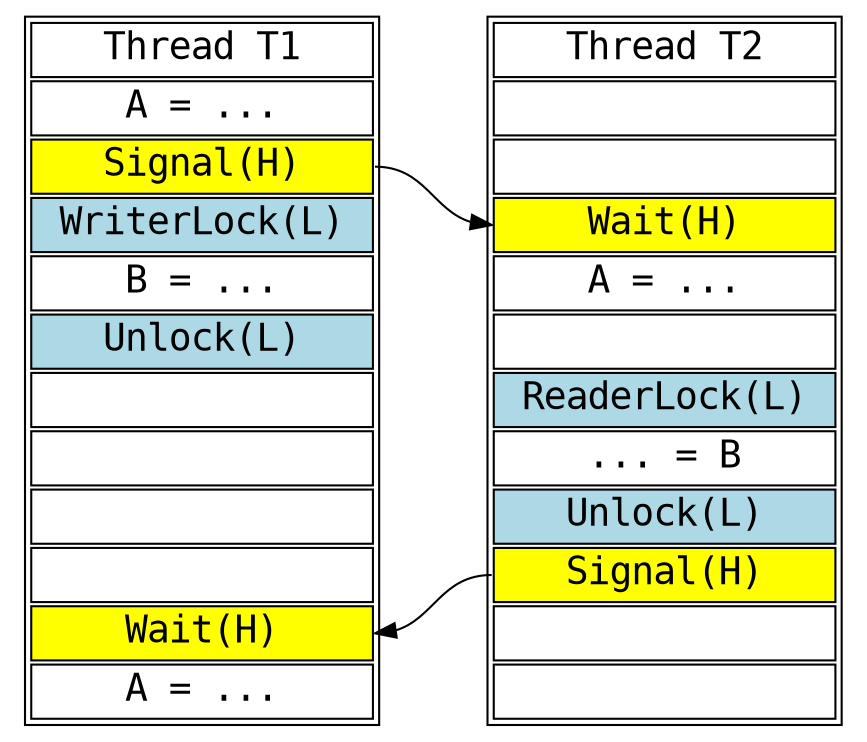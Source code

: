 digraph exa1 {
  rankdir="LR"
  node [shape=plaintext style="bold" fontname="Courier" rankdir="LR" labeljust="r" fontsize=18];
   T1  [label=<<TABLE BGCOLOR="white">  
      <tr>  <td port="0"> Thread T1 </td> </tr> 
      <tr>  <td> A = ... </td> </tr> 
      <tr>  <td bgcolor="yellow" port="signal"> Signal(H) </td> </tr> 
      <tr>  <td bgcolor="lightblue"> WriterLock(L) </td> </tr> 
      <tr>  <td> B = ... </td> </tr> 
      <tr>  <td bgcolor="lightblue"> Unlock(L) </td> </tr> 
      <tr>  <td>   </td> </tr> 
      <tr>  <td>   </td> </tr> 
      <tr>  <td>   </td> </tr> 
      <tr>  <td>   </td> </tr> 
      <tr>  <td bgcolor="yellow" port="wait"> Wait(H) </td> </tr> 
      <tr>  <td> A = ... </td> </tr> 
      </TABLE>>
    ]

   T2 [label=<<TABLE BGCOLOR="white">  
      <tr>  <td port="0"> Thread T2 </td> </tr> 
      <tr>  <td>   </td> </tr> 
      <tr>  <td>   </td> </tr> 
      <tr>  <td bgcolor="yellow" port="wait"> Wait(H) </td> </tr> 
      <tr>  <td> A = ... </td> </tr> 
      <tr>  <td>   </td> </tr> 
      <tr>  <td bgcolor="lightblue"> ReaderLock(L) </td> </tr> 
      <tr>  <td> ... = B </td> </tr> 
      <tr>  <td bgcolor="lightblue"> Unlock(L) </td> </tr> 
      <tr>  <td bgcolor="yellow" port="signal"> Signal(H) </td> </tr> 
      <tr>  <td>  </td> </tr> 
      <tr>  <td>  </td> </tr> 
      </TABLE>>
    ]

    T1:0 -> T2:0 [color="white" style="invis"];
    T1:signal -> T2:wait;
    T2:signal -> T1:wait;
}
